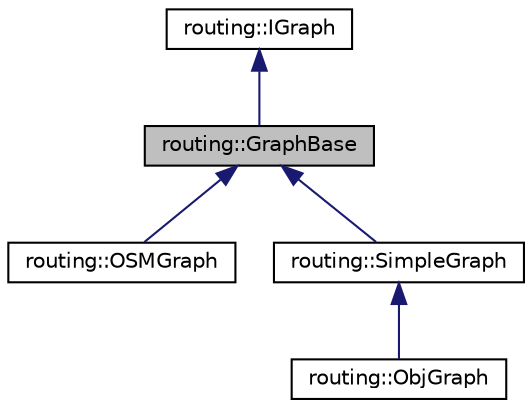 digraph "routing::GraphBase"
{
 // LATEX_PDF_SIZE
  edge [fontname="Helvetica",fontsize="10",labelfontname="Helvetica",labelfontsize="10"];
  node [fontname="Helvetica",fontsize="10",shape=record];
  Node1 [label="routing::GraphBase",height=0.2,width=0.4,color="black", fillcolor="grey75", style="filled", fontcolor="black",tooltip=" "];
  Node2 -> Node1 [dir="back",color="midnightblue",fontsize="10",style="solid"];
  Node2 [label="routing::IGraph",height=0.2,width=0.4,color="black", fillcolor="white", style="filled",URL="$classrouting_1_1IGraph.html",tooltip=" "];
  Node1 -> Node3 [dir="back",color="midnightblue",fontsize="10",style="solid"];
  Node3 [label="routing::OSMGraph",height=0.2,width=0.4,color="black", fillcolor="white", style="filled",URL="$classrouting_1_1OSMGraph.html",tooltip=" "];
  Node1 -> Node4 [dir="back",color="midnightblue",fontsize="10",style="solid"];
  Node4 [label="routing::SimpleGraph",height=0.2,width=0.4,color="black", fillcolor="white", style="filled",URL="$classrouting_1_1SimpleGraph.html",tooltip=" "];
  Node4 -> Node5 [dir="back",color="midnightblue",fontsize="10",style="solid"];
  Node5 [label="routing::ObjGraph",height=0.2,width=0.4,color="black", fillcolor="white", style="filled",URL="$classrouting_1_1ObjGraph.html",tooltip=" "];
}
